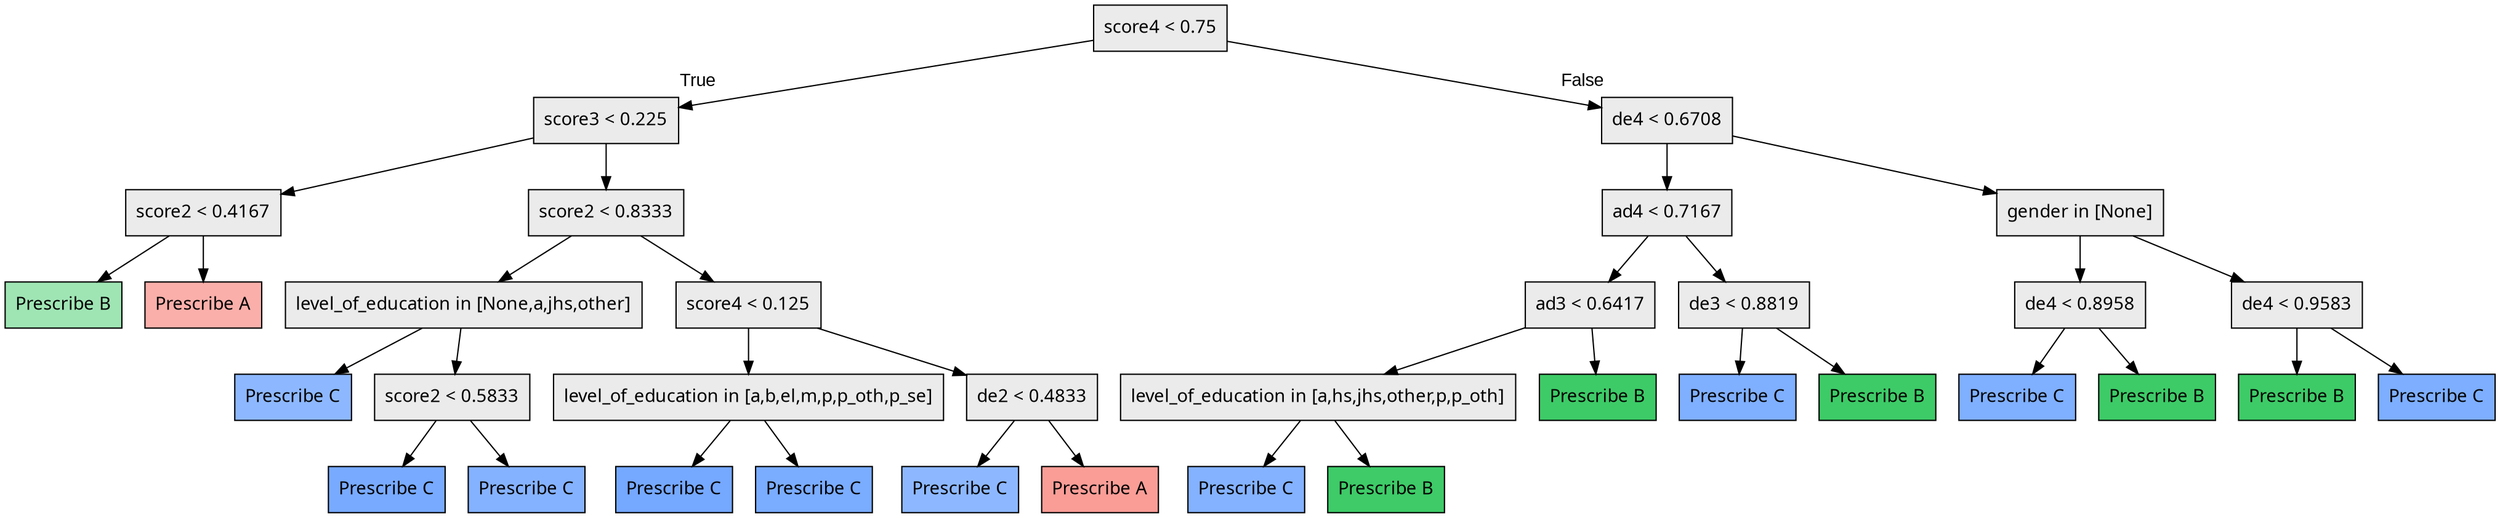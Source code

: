 digraph "G" {
1 [fillcolor="#EBEBEB", fontname="bold arial", label="score4 &lt; 0.75", shape=box, style="filled"];
2 [fillcolor="#EBEBEB", fontname="bold arial", label="score3 &lt; 0.225", shape=box, style="filled"];
3 [fillcolor="#EBEBEB", fontname="bold arial", label="score2 &lt; 0.4167", shape=box, style="filled"];
4 [color=black, fillcolor="#00BA3860", fontname="bold arial", label="Prescribe B", shape=box, style="filled"];
5 [color=black, fillcolor="#F8766D94", fontname="bold arial", label="Prescribe A", shape=box, style="filled"];
6 [fillcolor="#EBEBEB", fontname="bold arial", label="score2 &lt; 0.8333", shape=box, style="filled"];
7 [fillcolor="#EBEBEB", fontname="bold arial", label="level_of_education in [None,a,jhs,other]", shape=box, style="filled"];
8 [color=black, fillcolor="#619CFFb8", fontname="bold arial", label="Prescribe C", shape=box, style="filled"];
9 [fillcolor="#EBEBEB", fontname="bold arial", label="score2 &lt; 0.5833", shape=box, style="filled"];
10 [color=black, fillcolor="#619CFFda", fontname="bold arial", label="Prescribe C", shape=box, style="filled"];
11 [color=black, fillcolor="#619CFFc5", fontname="bold arial", label="Prescribe C", shape=box, style="filled"];
12 [fillcolor="#EBEBEB", fontname="bold arial", label="score4 &lt; 0.125", shape=box, style="filled"];
13 [fillcolor="#EBEBEB", fontname="bold arial", label="level_of_education in [a,b,el,m,p,p_oth,p_se]", shape=box, style="filled"];
14 [color=black, fillcolor="#619CFFdf", fontname="bold arial", label="Prescribe C", shape=box, style="filled"];
15 [color=black, fillcolor="#619CFFd6", fontname="bold arial", label="Prescribe C", shape=box, style="filled"];
16 [fillcolor="#EBEBEB", fontname="bold arial", label="de2 &lt; 0.4833", shape=box, style="filled"];
17 [color=black, fillcolor="#619CFFb7", fontname="bold arial", label="Prescribe C", shape=box, style="filled"];
18 [color=black, fillcolor="#F8766Db6", fontname="bold arial", label="Prescribe A", shape=box, style="filled"];
19 [fillcolor="#EBEBEB", fontname="bold arial", label="de4 &lt; 0.6708", shape=box, style="filled"];
20 [fillcolor="#EBEBEB", fontname="bold arial", label="ad4 &lt; 0.7167", shape=box, style="filled"];
21 [fillcolor="#EBEBEB", fontname="bold arial", label="ad3 &lt; 0.6417", shape=box, style="filled"];
22 [fillcolor="#EBEBEB", fontname="bold arial", label="level_of_education in [a,hs,jhs,other,p,p_oth]", shape=box, style="filled"];
23 [color=black, fillcolor="#619CFFc6", fontname="bold arial", label="Prescribe C", shape=box, style="filled"];
24 [color=black, fillcolor="#00BA38c1", fontname="bold arial", label="Prescribe B", shape=box, style="filled"];
25 [color=black, fillcolor="#00BA38c2", fontname="bold arial", label="Prescribe B", shape=box, style="filled"];
26 [fillcolor="#EBEBEB", fontname="bold arial", label="de3 &lt; 0.8819", shape=box, style="filled"];
27 [color=black, fillcolor="#619CFFce", fontname="bold arial", label="Prescribe C", shape=box, style="filled"];
28 [color=black, fillcolor="#00BA38c2", fontname="bold arial", label="Prescribe B", shape=box, style="filled"];
29 [fillcolor="#EBEBEB", fontname="bold arial", label="gender in [None]", shape=box, style="filled"];
30 [fillcolor="#EBEBEB", fontname="bold arial", label="de4 &lt; 0.8958", shape=box, style="filled"];
31 [color=black, fillcolor="#619CFFcf", fontname="bold arial", label="Prescribe C", shape=box, style="filled"];
32 [color=black, fillcolor="#00BA38c2", fontname="bold arial", label="Prescribe B", shape=box, style="filled"];
33 [fillcolor="#EBEBEB", fontname="bold arial", label="de4 &lt; 0.9583", shape=box, style="filled"];
34 [color=black, fillcolor="#00BA38c2", fontname="bold arial", label="Prescribe B", shape=box, style="filled"];
35 [color=black, fillcolor="#619CFFd1", fontname="bold arial", label="Prescribe C", shape=box, style="filled"];
1 -> 2  [fontname="arial", headlabel="True", key=0, labelangle=45, labeldistance="2.5"];
1 -> 19  [fontname="arial", headlabel="False", key=0, labelangle="-45", labeldistance="2.5"];
2 -> 3  [key=0];
2 -> 6  [key=0];
3 -> 4  [key=0];
3 -> 5  [key=0];
6 -> 7  [key=0];
6 -> 12  [key=0];
7 -> 8  [key=0];
7 -> 9  [key=0];
9 -> 10  [key=0];
9 -> 11  [key=0];
12 -> 13  [key=0];
12 -> 16  [key=0];
13 -> 14  [key=0];
13 -> 15  [key=0];
16 -> 17  [key=0];
16 -> 18  [key=0];
19 -> 20  [key=0];
19 -> 29  [key=0];
20 -> 21  [key=0];
20 -> 26  [key=0];
21 -> 22  [key=0];
21 -> 25  [key=0];
22 -> 23  [key=0];
22 -> 24  [key=0];
26 -> 27  [key=0];
26 -> 28  [key=0];
29 -> 30  [key=0];
29 -> 33  [key=0];
30 -> 31  [key=0];
30 -> 32  [key=0];
33 -> 34  [key=0];
33 -> 35  [key=0];
}
